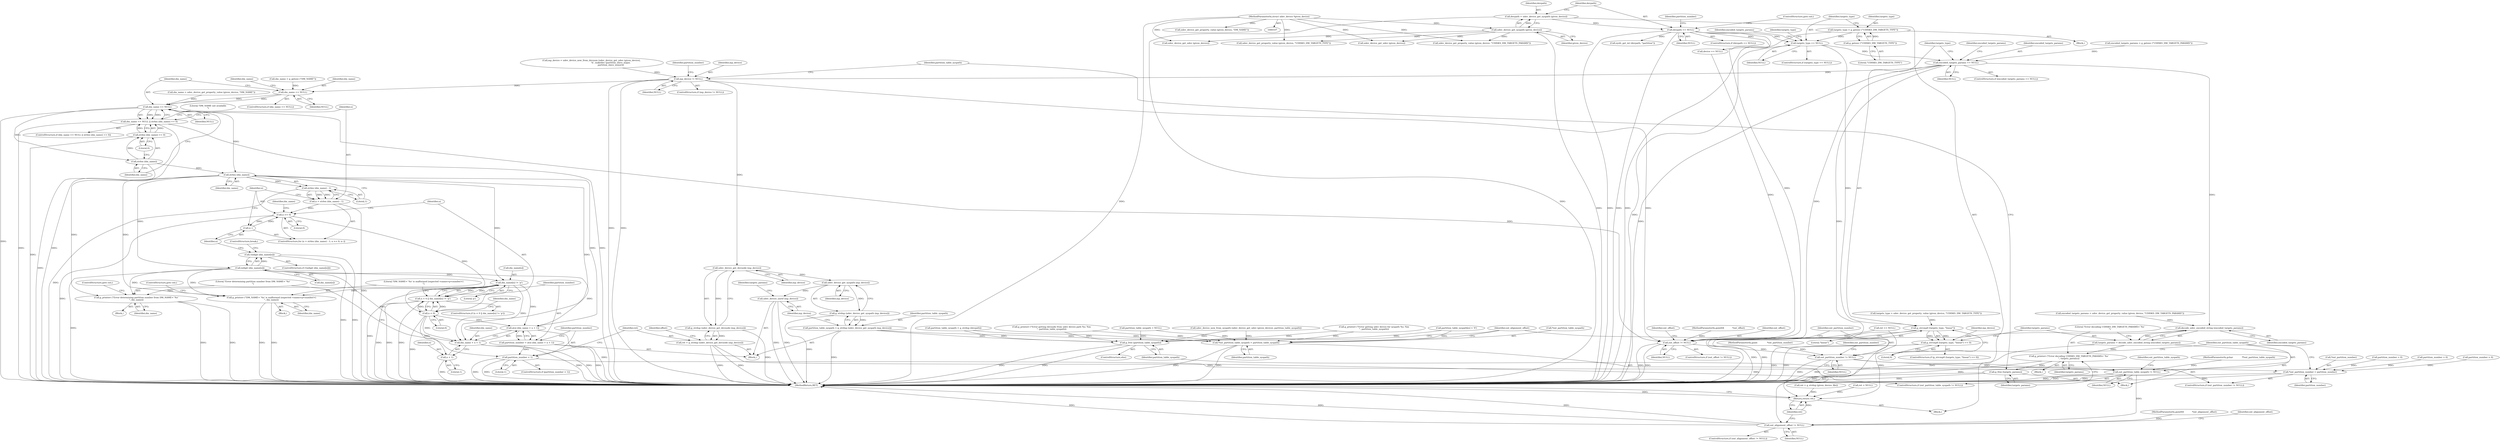 digraph "0_udisks_0fcc7cb3b66f23fac53ae08647aa0007a2bd56c4_0@API" {
"1000237" [label="(Call,targets_type == NULL)"];
"1000232" [label="(Call,targets_type = g_getenv (\"UDISKS_DM_TARGETS_TYPE\"))"];
"1000234" [label="(Call,g_getenv (\"UDISKS_DM_TARGETS_TYPE\"))"];
"1000141" [label="(Call,devpath == NULL)"];
"1000136" [label="(Call,devpath = udev_device_get_syspath (given_device))"];
"1000138" [label="(Call,udev_device_get_syspath (given_device))"];
"1000108" [label="(MethodParameterIn,struct udev_device *given_device)"];
"1000250" [label="(Call,encoded_targets_params == NULL)"];
"1000269" [label="(Call,decode_udev_encoded_string (encoded_targets_params))"];
"1000267" [label="(Call,targets_params = decode_udev_encoded_string (encoded_targets_params))"];
"1000272" [label="(Call,g_printerr (\"Error decoding UDISKS_DM_TARGETS_PARAMS=`%s'\n\", targets_params))"];
"1000275" [label="(Call,g_free (targets_params))"];
"1000290" [label="(Call,mp_device != NULL)"];
"1000304" [label="(Call,dm_name == NULL)"];
"1000314" [label="(Call,dm_name == NULL)"];
"1000313" [label="(Call,dm_name == NULL || strlen (dm_name) == 0)"];
"1000318" [label="(Call,strlen (dm_name))"];
"1000317" [label="(Call,strlen (dm_name) == 0)"];
"1000329" [label="(Call,strlen (dm_name))"];
"1000328" [label="(Call,strlen (dm_name) - 1)"];
"1000326" [label="(Call,n = strlen (dm_name) - 1)"];
"1000332" [label="(Call,n >= 0)"];
"1000335" [label="(Call,n--)"];
"1000347" [label="(Call,n < 0)"];
"1000346" [label="(Call,n < 0 || dm_name[n] != 'p')"];
"1000362" [label="(Call,atoi (dm_name + n + 1))"];
"1000360" [label="(Call,partition_number = atoi (dm_name + n + 1))"];
"1000369" [label="(Call,partition_number < 1)"];
"1000421" [label="(Call,*out_partition_number = partition_number)"];
"1000363" [label="(Call,dm_name + n + 1)"];
"1000365" [label="(Call,n + 1)"];
"1000340" [label="(Call,isdigit (dm_name[n]))"];
"1000339" [label="(Call,!isdigit (dm_name[n]))"];
"1000350" [label="(Call,dm_name[n] != 'p')"];
"1000356" [label="(Call,g_printerr (\"DM_NAME=`%s' is malformed (expected <name>p<number>)\n\", dm_name))"];
"1000373" [label="(Call,g_printerr (\"Error determining partition number from DM_NAME=`%s'\n\", dm_name))"];
"1000410" [label="(Call,out_offset != NULL)"];
"1000418" [label="(Call,out_partition_number != NULL)"];
"1000426" [label="(Call,out_partition_table_syspath != NULL)"];
"1000437" [label="(Call,out_alignment_offset != NULL)"];
"1000380" [label="(Call,udev_device_get_devnode (mp_device))"];
"1000379" [label="(Call,g_strdup (udev_device_get_devnode (mp_device)))"];
"1000377" [label="(Call,ret = g_strdup (udev_device_get_devnode (mp_device)))"];
"1000444" [label="(Return,return ret;)"];
"1000390" [label="(Call,udev_device_get_syspath (mp_device))"];
"1000389" [label="(Call,g_strdup (udev_device_get_syspath (mp_device)))"];
"1000387" [label="(Call,partition_table_syspath = g_strdup (udev_device_get_syspath (mp_device)))"];
"1000429" [label="(Call,*out_partition_table_syspath = partition_table_syspath)"];
"1000434" [label="(Call,g_free (partition_table_syspath))"];
"1000392" [label="(Call,udev_device_unref (mp_device))"];
"1000260" [label="(Call,g_strcmp0 (targets_type, \"linear\"))"];
"1000259" [label="(Call,g_strcmp0 (targets_type, \"linear\") == 0)"];
"1000432" [label="(Identifier,partition_table_syspath)"];
"1000422" [label="(Call,*out_partition_number)"];
"1000351" [label="(Call,dm_name[n])"];
"1000419" [label="(Identifier,out_partition_number)"];
"1000433" [label="(ControlStructure,else)"];
"1000307" [label="(Call,dm_name = udev_device_get_property_value (given_device, \"DM_NAME\"))"];
"1000141" [label="(Call,devpath == NULL)"];
"1000365" [label="(Call,n + 1)"];
"1000387" [label="(Call,partition_table_syspath = g_strdup (udev_device_get_syspath (mp_device)))"];
"1000401" [label="(Call,ret = g_strdup (given_device_file))"];
"1000330" [label="(Identifier,dm_name)"];
"1000327" [label="(Identifier,n)"];
"1000233" [label="(Identifier,targets_type)"];
"1000254" [label="(Identifier,encoded_targets_params)"];
"1000269" [label="(Call,decode_udev_encoded_string (encoded_targets_params))"];
"1000355" [label="(Block,)"];
"1000415" [label="(Identifier,out_offset)"];
"1000212" [label="(Call,g_printerr (\"Error getting devnode from udev device path %s: %m\n\", partition_table_syspath))"];
"1000296" [label="(Call,partition_number = 0)"];
"1000356" [label="(Call,g_printerr (\"DM_NAME=`%s' is malformed (expected <name>p<number>)\n\", dm_name))"];
"1000139" [label="(Identifier,given_device)"];
"1000431" [label="(Identifier,out_partition_table_syspath)"];
"1000242" [label="(Call,udev_device_get_property_value (given_device, \"UDISKS_DM_TARGETS_TYPE\"))"];
"1000272" [label="(Call,g_printerr (\"Error decoding UDISKS_DM_TARGETS_PARAMS=`%s'\n\", targets_params))"];
"1000262" [label="(Literal,\"linear\")"];
"1000255" [label="(Call,udev_device_get_property_value (given_device, \"UDISKS_DM_TARGETS_PARAMS\"))"];
"1000335" [label="(Call,n--)"];
"1000336" [label="(Identifier,n)"];
"1000390" [label="(Call,udev_device_get_syspath (mp_device))"];
"1000377" [label="(Call,ret = g_strdup (udev_device_get_devnode (mp_device)))"];
"1000260" [label="(Call,g_strcmp0 (targets_type, \"linear\"))"];
"1000297" [label="(Identifier,partition_number)"];
"1000188" [label="(Call,udev_device_get_udev (given_device))"];
"1000187" [label="(Call,udev_device_new_from_syspath (udev_device_get_udev (given_device), partition_table_syspath))"];
"1000267" [label="(Call,targets_params = decode_udev_encoded_string (encoded_targets_params))"];
"1000341" [label="(Call,dm_name[n])"];
"1000338" [label="(ControlStructure,if (!isdigit (dm_name[n])))"];
"1000328" [label="(Call,strlen (dm_name) - 1)"];
"1000138" [label="(Call,udev_device_get_syspath (given_device))"];
"1000352" [label="(Identifier,dm_name)"];
"1000354" [label="(Literal,'p')"];
"1000326" [label="(Call,n = strlen (dm_name) - 1)"];
"1000405" [label="(Call,partition_number = 0)"];
"1000346" [label="(Call,n < 0 || dm_name[n] != 'p')"];
"1000434" [label="(Call,g_free (partition_table_syspath))"];
"1000314" [label="(Call,dm_name == NULL)"];
"1000140" [label="(ControlStructure,if (devpath == NULL))"];
"1000348" [label="(Identifier,n)"];
"1000427" [label="(Identifier,out_partition_table_syspath)"];
"1000251" [label="(Identifier,encoded_targets_params)"];
"1000320" [label="(Literal,0)"];
"1000409" [label="(ControlStructure,if (out_offset != NULL))"];
"1000281" [label="(Identifier,mp_device)"];
"1000274" [label="(Identifier,targets_params)"];
"1000361" [label="(Identifier,partition_number)"];
"1000137" [label="(Identifier,devpath)"];
"1000234" [label="(Call,g_getenv (\"UDISKS_DM_TARGETS_TYPE\"))"];
"1000372" [label="(Block,)"];
"1000261" [label="(Identifier,targets_type)"];
"1000318" [label="(Call,strlen (dm_name))"];
"1000258" [label="(ControlStructure,if (g_strcmp0 (targets_type, \"linear\") == 0))"];
"1000362" [label="(Call,atoi (dm_name + n + 1))"];
"1000147" [label="(Call,sysfs_get_int (devpath, \"partition\"))"];
"1000146" [label="(Identifier,partition_number)"];
"1000273" [label="(Literal,\"Error decoding UDISKS_DM_TARGETS_PARAMS=`%s'\n\")"];
"1000375" [label="(Identifier,dm_name)"];
"1000268" [label="(Identifier,targets_params)"];
"1000435" [label="(Identifier,partition_table_syspath)"];
"1000323" [label="(Literal,\"DM_NAME not available\n\")"];
"1000349" [label="(Literal,0)"];
"1000306" [label="(Identifier,NULL)"];
"1000127" [label="(Call,ret = NULL)"];
"1000241" [label="(Identifier,targets_type)"];
"1000380" [label="(Call,udev_device_get_devnode (mp_device))"];
"1000342" [label="(Identifier,dm_name)"];
"1000304" [label="(Call,dm_name == NULL)"];
"1000292" [label="(Identifier,NULL)"];
"1000270" [label="(Identifier,encoded_targets_params)"];
"1000275" [label="(Call,g_free (targets_params))"];
"1000367" [label="(Literal,1)"];
"1000143" [label="(Identifier,NULL)"];
"1000360" [label="(Call,partition_number = atoi (dm_name + n + 1))"];
"1000371" [label="(Literal,1)"];
"1000331" [label="(Literal,1)"];
"1000359" [label="(ControlStructure,goto out;)"];
"1000437" [label="(Call,out_alignment_offset != NULL)"];
"1000299" [label="(Call,dm_name = g_getenv (\"DM_NAME\"))"];
"1000376" [label="(ControlStructure,goto out;)"];
"1000113" [label="(MethodParameterIn,guint              *out_partition_number)"];
"1000357" [label="(Literal,\"DM_NAME=`%s' is malformed (expected <name>p<number>)\n\")"];
"1000428" [label="(Identifier,NULL)"];
"1000259" [label="(Call,g_strcmp0 (targets_type, \"linear\") == 0)"];
"1000315" [label="(Identifier,dm_name)"];
"1000240" [label="(Call,targets_type = udev_device_get_property_value (given_device, \"UDISKS_DM_TARGETS_TYPE\"))"];
"1000236" [label="(ControlStructure,if (targets_type == NULL))"];
"1000280" [label="(Call,mp_device = udev_device_new_from_devnum (udev_device_get_udev (given_device), \n                                                       'b', makedev (partition_slave_major,\n                                                       partition_slave_minor)))"];
"1000235" [label="(Literal,\"UDISKS_DM_TARGETS_TYPE\")"];
"1000290" [label="(Call,mp_device != NULL)"];
"1000196" [label="(Call,g_printerr (\"Error getting udev device for syspath %s: %m\n\", partition_table_syspath))"];
"1000425" [label="(ControlStructure,if (out_partition_table_syspath != NULL))"];
"1000334" [label="(Literal,0)"];
"1000423" [label="(Identifier,out_partition_number)"];
"1000309" [label="(Call,udev_device_get_property_value (given_device, \"DM_NAME\"))"];
"1000144" [label="(ControlStructure,goto out;)"];
"1000347" [label="(Call,n < 0)"];
"1000436" [label="(ControlStructure,if (out_alignment_offset != NULL))"];
"1000316" [label="(Identifier,NULL)"];
"1000283" [label="(Call,udev_device_get_udev (given_device))"];
"1000252" [label="(Identifier,NULL)"];
"1000421" [label="(Call,*out_partition_number = partition_number)"];
"1000289" [label="(ControlStructure,if (mp_device != NULL))"];
"1000305" [label="(Identifier,dm_name)"];
"1000389" [label="(Call,g_strdup (udev_device_get_syspath (mp_device)))"];
"1000151" [label="(Call,partition_number > 0)"];
"1000339" [label="(Call,!isdigit (dm_name[n]))"];
"1000430" [label="(Call,*out_partition_table_syspath)"];
"1000303" [label="(ControlStructure,if (dm_name == NULL))"];
"1000446" [label="(MethodReturn,RET)"];
"1000370" [label="(Identifier,partition_number)"];
"1000383" [label="(Identifier,offset)"];
"1000229" [label="(Block,)"];
"1000340" [label="(Call,isdigit (dm_name[n]))"];
"1000373" [label="(Call,g_printerr (\"Error determining partition number from DM_NAME=`%s'\n\", dm_name))"];
"1000332" [label="(Call,n >= 0)"];
"1000364" [label="(Identifier,dm_name)"];
"1000412" [label="(Identifier,NULL)"];
"1000192" [label="(Call,device == NULL)"];
"1000112" [label="(MethodParameterIn,guint64            *out_alignment_offset)"];
"1000438" [label="(Identifier,out_alignment_offset)"];
"1000424" [label="(Identifier,partition_number)"];
"1000245" [label="(Call,encoded_targets_params = g_getenv (\"UDISKS_DM_TARGETS_PARAMS\"))"];
"1000417" [label="(ControlStructure,if (out_partition_number != NULL))"];
"1000391" [label="(Identifier,mp_device)"];
"1000249" [label="(ControlStructure,if (encoded_targets_params == NULL))"];
"1000429" [label="(Call,*out_partition_table_syspath = partition_table_syspath)"];
"1000444" [label="(Return,return ret;)"];
"1000363" [label="(Call,dm_name + n + 1)"];
"1000397" [label="(Call,partition_table_syspath = g_strdup (devpath))"];
"1000398" [label="(Identifier,partition_table_syspath)"];
"1000271" [label="(Block,)"];
"1000368" [label="(ControlStructure,if (partition_number < 1))"];
"1000111" [label="(MethodParameterIn,guint64            *out_offset)"];
"1000237" [label="(Call,targets_type == NULL)"];
"1000439" [label="(Identifier,NULL)"];
"1000246" [label="(Identifier,encoded_targets_params)"];
"1000445" [label="(Identifier,ret)"];
"1000381" [label="(Identifier,mp_device)"];
"1000142" [label="(Identifier,devpath)"];
"1000369" [label="(Call,partition_number < 1)"];
"1000325" [label="(ControlStructure,for (n = strlen (dm_name) - 1; n >= 0; n--))"];
"1000130" [label="(Call,partition_table_syspath = NULL)"];
"1000312" [label="(ControlStructure,if (dm_name == NULL || strlen (dm_name) == 0))"];
"1000238" [label="(Identifier,targets_type)"];
"1000250" [label="(Call,encoded_targets_params == NULL)"];
"1000308" [label="(Identifier,dm_name)"];
"1000253" [label="(Call,encoded_targets_params = udev_device_get_property_value (given_device, \"UDISKS_DM_TARGETS_PARAMS\"))"];
"1000291" [label="(Identifier,mp_device)"];
"1000317" [label="(Call,strlen (dm_name) == 0)"];
"1000329" [label="(Call,strlen (dm_name))"];
"1000208" [label="(Call,ret == NULL)"];
"1000180" [label="(Call,partition_table_syspath[n] = '\0')"];
"1000442" [label="(Identifier,out_alignment_offset)"];
"1000276" [label="(Identifier,targets_params)"];
"1000232" [label="(Call,targets_type = g_getenv (\"UDISKS_DM_TARGETS_TYPE\"))"];
"1000374" [label="(Literal,\"Error determining partition number from DM_NAME=`%s'\n\")"];
"1000392" [label="(Call,udev_device_unref (mp_device))"];
"1000393" [label="(Identifier,mp_device)"];
"1000410" [label="(Call,out_offset != NULL)"];
"1000388" [label="(Identifier,partition_table_syspath)"];
"1000114" [label="(Block,)"];
"1000358" [label="(Identifier,dm_name)"];
"1000395" [label="(Identifier,targets_params)"];
"1000264" [label="(Block,)"];
"1000313" [label="(Call,dm_name == NULL || strlen (dm_name) == 0)"];
"1000418" [label="(Call,out_partition_number != NULL)"];
"1000136" [label="(Call,devpath = udev_device_get_syspath (given_device))"];
"1000350" [label="(Call,dm_name[n] != 'p')"];
"1000293" [label="(Block,)"];
"1000378" [label="(Identifier,ret)"];
"1000379" [label="(Call,g_strdup (udev_device_get_devnode (mp_device)))"];
"1000345" [label="(ControlStructure,if (n < 0 || dm_name[n] != 'p'))"];
"1000319" [label="(Identifier,dm_name)"];
"1000426" [label="(Call,out_partition_table_syspath != NULL)"];
"1000263" [label="(Literal,0)"];
"1000333" [label="(Identifier,n)"];
"1000344" [label="(ControlStructure,break;)"];
"1000366" [label="(Identifier,n)"];
"1000108" [label="(MethodParameterIn,struct udev_device *given_device)"];
"1000420" [label="(Identifier,NULL)"];
"1000239" [label="(Identifier,NULL)"];
"1000411" [label="(Identifier,out_offset)"];
"1000110" [label="(MethodParameterIn,gchar             **out_partition_table_syspath)"];
"1000237" -> "1000236"  [label="AST: "];
"1000237" -> "1000239"  [label="CFG: "];
"1000238" -> "1000237"  [label="AST: "];
"1000239" -> "1000237"  [label="AST: "];
"1000241" -> "1000237"  [label="CFG: "];
"1000246" -> "1000237"  [label="CFG: "];
"1000237" -> "1000446"  [label="DDG: "];
"1000232" -> "1000237"  [label="DDG: "];
"1000141" -> "1000237"  [label="DDG: "];
"1000237" -> "1000250"  [label="DDG: "];
"1000237" -> "1000260"  [label="DDG: "];
"1000232" -> "1000229"  [label="AST: "];
"1000232" -> "1000234"  [label="CFG: "];
"1000233" -> "1000232"  [label="AST: "];
"1000234" -> "1000232"  [label="AST: "];
"1000238" -> "1000232"  [label="CFG: "];
"1000232" -> "1000446"  [label="DDG: "];
"1000234" -> "1000232"  [label="DDG: "];
"1000234" -> "1000235"  [label="CFG: "];
"1000235" -> "1000234"  [label="AST: "];
"1000141" -> "1000140"  [label="AST: "];
"1000141" -> "1000143"  [label="CFG: "];
"1000142" -> "1000141"  [label="AST: "];
"1000143" -> "1000141"  [label="AST: "];
"1000144" -> "1000141"  [label="CFG: "];
"1000146" -> "1000141"  [label="CFG: "];
"1000141" -> "1000446"  [label="DDG: "];
"1000141" -> "1000446"  [label="DDG: "];
"1000136" -> "1000141"  [label="DDG: "];
"1000141" -> "1000147"  [label="DDG: "];
"1000141" -> "1000192"  [label="DDG: "];
"1000141" -> "1000410"  [label="DDG: "];
"1000136" -> "1000114"  [label="AST: "];
"1000136" -> "1000138"  [label="CFG: "];
"1000137" -> "1000136"  [label="AST: "];
"1000138" -> "1000136"  [label="AST: "];
"1000142" -> "1000136"  [label="CFG: "];
"1000136" -> "1000446"  [label="DDG: "];
"1000138" -> "1000136"  [label="DDG: "];
"1000138" -> "1000139"  [label="CFG: "];
"1000139" -> "1000138"  [label="AST: "];
"1000138" -> "1000446"  [label="DDG: "];
"1000108" -> "1000138"  [label="DDG: "];
"1000138" -> "1000188"  [label="DDG: "];
"1000138" -> "1000242"  [label="DDG: "];
"1000138" -> "1000255"  [label="DDG: "];
"1000138" -> "1000283"  [label="DDG: "];
"1000108" -> "1000107"  [label="AST: "];
"1000108" -> "1000446"  [label="DDG: "];
"1000108" -> "1000188"  [label="DDG: "];
"1000108" -> "1000242"  [label="DDG: "];
"1000108" -> "1000255"  [label="DDG: "];
"1000108" -> "1000283"  [label="DDG: "];
"1000108" -> "1000309"  [label="DDG: "];
"1000250" -> "1000249"  [label="AST: "];
"1000250" -> "1000252"  [label="CFG: "];
"1000251" -> "1000250"  [label="AST: "];
"1000252" -> "1000250"  [label="AST: "];
"1000254" -> "1000250"  [label="CFG: "];
"1000261" -> "1000250"  [label="CFG: "];
"1000250" -> "1000446"  [label="DDG: "];
"1000250" -> "1000446"  [label="DDG: "];
"1000245" -> "1000250"  [label="DDG: "];
"1000250" -> "1000269"  [label="DDG: "];
"1000250" -> "1000290"  [label="DDG: "];
"1000250" -> "1000410"  [label="DDG: "];
"1000269" -> "1000267"  [label="AST: "];
"1000269" -> "1000270"  [label="CFG: "];
"1000270" -> "1000269"  [label="AST: "];
"1000267" -> "1000269"  [label="CFG: "];
"1000269" -> "1000446"  [label="DDG: "];
"1000269" -> "1000267"  [label="DDG: "];
"1000253" -> "1000269"  [label="DDG: "];
"1000267" -> "1000264"  [label="AST: "];
"1000268" -> "1000267"  [label="AST: "];
"1000273" -> "1000267"  [label="CFG: "];
"1000267" -> "1000446"  [label="DDG: "];
"1000267" -> "1000272"  [label="DDG: "];
"1000272" -> "1000271"  [label="AST: "];
"1000272" -> "1000274"  [label="CFG: "];
"1000273" -> "1000272"  [label="AST: "];
"1000274" -> "1000272"  [label="AST: "];
"1000276" -> "1000272"  [label="CFG: "];
"1000272" -> "1000446"  [label="DDG: "];
"1000272" -> "1000275"  [label="DDG: "];
"1000275" -> "1000264"  [label="AST: "];
"1000275" -> "1000276"  [label="CFG: "];
"1000276" -> "1000275"  [label="AST: "];
"1000398" -> "1000275"  [label="CFG: "];
"1000275" -> "1000446"  [label="DDG: "];
"1000275" -> "1000446"  [label="DDG: "];
"1000290" -> "1000289"  [label="AST: "];
"1000290" -> "1000292"  [label="CFG: "];
"1000291" -> "1000290"  [label="AST: "];
"1000292" -> "1000290"  [label="AST: "];
"1000297" -> "1000290"  [label="CFG: "];
"1000398" -> "1000290"  [label="CFG: "];
"1000290" -> "1000446"  [label="DDG: "];
"1000290" -> "1000446"  [label="DDG: "];
"1000280" -> "1000290"  [label="DDG: "];
"1000290" -> "1000304"  [label="DDG: "];
"1000290" -> "1000380"  [label="DDG: "];
"1000290" -> "1000410"  [label="DDG: "];
"1000304" -> "1000303"  [label="AST: "];
"1000304" -> "1000306"  [label="CFG: "];
"1000305" -> "1000304"  [label="AST: "];
"1000306" -> "1000304"  [label="AST: "];
"1000308" -> "1000304"  [label="CFG: "];
"1000315" -> "1000304"  [label="CFG: "];
"1000299" -> "1000304"  [label="DDG: "];
"1000304" -> "1000314"  [label="DDG: "];
"1000304" -> "1000314"  [label="DDG: "];
"1000314" -> "1000313"  [label="AST: "];
"1000314" -> "1000316"  [label="CFG: "];
"1000315" -> "1000314"  [label="AST: "];
"1000316" -> "1000314"  [label="AST: "];
"1000319" -> "1000314"  [label="CFG: "];
"1000313" -> "1000314"  [label="CFG: "];
"1000314" -> "1000446"  [label="DDG: "];
"1000314" -> "1000313"  [label="DDG: "];
"1000314" -> "1000313"  [label="DDG: "];
"1000307" -> "1000314"  [label="DDG: "];
"1000314" -> "1000318"  [label="DDG: "];
"1000314" -> "1000329"  [label="DDG: "];
"1000314" -> "1000410"  [label="DDG: "];
"1000313" -> "1000312"  [label="AST: "];
"1000313" -> "1000317"  [label="CFG: "];
"1000317" -> "1000313"  [label="AST: "];
"1000323" -> "1000313"  [label="CFG: "];
"1000327" -> "1000313"  [label="CFG: "];
"1000313" -> "1000446"  [label="DDG: "];
"1000313" -> "1000446"  [label="DDG: "];
"1000313" -> "1000446"  [label="DDG: "];
"1000317" -> "1000313"  [label="DDG: "];
"1000317" -> "1000313"  [label="DDG: "];
"1000318" -> "1000317"  [label="AST: "];
"1000318" -> "1000319"  [label="CFG: "];
"1000319" -> "1000318"  [label="AST: "];
"1000320" -> "1000318"  [label="CFG: "];
"1000318" -> "1000446"  [label="DDG: "];
"1000318" -> "1000317"  [label="DDG: "];
"1000318" -> "1000329"  [label="DDG: "];
"1000317" -> "1000320"  [label="CFG: "];
"1000320" -> "1000317"  [label="AST: "];
"1000317" -> "1000446"  [label="DDG: "];
"1000329" -> "1000328"  [label="AST: "];
"1000329" -> "1000330"  [label="CFG: "];
"1000330" -> "1000329"  [label="AST: "];
"1000331" -> "1000329"  [label="CFG: "];
"1000329" -> "1000328"  [label="DDG: "];
"1000329" -> "1000340"  [label="DDG: "];
"1000329" -> "1000350"  [label="DDG: "];
"1000329" -> "1000356"  [label="DDG: "];
"1000329" -> "1000362"  [label="DDG: "];
"1000329" -> "1000363"  [label="DDG: "];
"1000329" -> "1000373"  [label="DDG: "];
"1000328" -> "1000326"  [label="AST: "];
"1000328" -> "1000331"  [label="CFG: "];
"1000331" -> "1000328"  [label="AST: "];
"1000326" -> "1000328"  [label="CFG: "];
"1000328" -> "1000446"  [label="DDG: "];
"1000328" -> "1000326"  [label="DDG: "];
"1000328" -> "1000326"  [label="DDG: "];
"1000326" -> "1000325"  [label="AST: "];
"1000327" -> "1000326"  [label="AST: "];
"1000333" -> "1000326"  [label="CFG: "];
"1000326" -> "1000446"  [label="DDG: "];
"1000326" -> "1000332"  [label="DDG: "];
"1000332" -> "1000325"  [label="AST: "];
"1000332" -> "1000334"  [label="CFG: "];
"1000333" -> "1000332"  [label="AST: "];
"1000334" -> "1000332"  [label="AST: "];
"1000342" -> "1000332"  [label="CFG: "];
"1000348" -> "1000332"  [label="CFG: "];
"1000332" -> "1000446"  [label="DDG: "];
"1000335" -> "1000332"  [label="DDG: "];
"1000332" -> "1000335"  [label="DDG: "];
"1000332" -> "1000347"  [label="DDG: "];
"1000335" -> "1000325"  [label="AST: "];
"1000335" -> "1000336"  [label="CFG: "];
"1000336" -> "1000335"  [label="AST: "];
"1000333" -> "1000335"  [label="CFG: "];
"1000347" -> "1000346"  [label="AST: "];
"1000347" -> "1000349"  [label="CFG: "];
"1000348" -> "1000347"  [label="AST: "];
"1000349" -> "1000347"  [label="AST: "];
"1000352" -> "1000347"  [label="CFG: "];
"1000346" -> "1000347"  [label="CFG: "];
"1000347" -> "1000446"  [label="DDG: "];
"1000347" -> "1000346"  [label="DDG: "];
"1000347" -> "1000346"  [label="DDG: "];
"1000347" -> "1000362"  [label="DDG: "];
"1000347" -> "1000363"  [label="DDG: "];
"1000347" -> "1000365"  [label="DDG: "];
"1000346" -> "1000345"  [label="AST: "];
"1000346" -> "1000350"  [label="CFG: "];
"1000350" -> "1000346"  [label="AST: "];
"1000357" -> "1000346"  [label="CFG: "];
"1000361" -> "1000346"  [label="CFG: "];
"1000346" -> "1000446"  [label="DDG: "];
"1000346" -> "1000446"  [label="DDG: "];
"1000346" -> "1000446"  [label="DDG: "];
"1000350" -> "1000346"  [label="DDG: "];
"1000350" -> "1000346"  [label="DDG: "];
"1000362" -> "1000360"  [label="AST: "];
"1000362" -> "1000363"  [label="CFG: "];
"1000363" -> "1000362"  [label="AST: "];
"1000360" -> "1000362"  [label="CFG: "];
"1000362" -> "1000446"  [label="DDG: "];
"1000362" -> "1000360"  [label="DDG: "];
"1000350" -> "1000362"  [label="DDG: "];
"1000340" -> "1000362"  [label="DDG: "];
"1000360" -> "1000293"  [label="AST: "];
"1000361" -> "1000360"  [label="AST: "];
"1000370" -> "1000360"  [label="CFG: "];
"1000360" -> "1000446"  [label="DDG: "];
"1000360" -> "1000369"  [label="DDG: "];
"1000369" -> "1000368"  [label="AST: "];
"1000369" -> "1000371"  [label="CFG: "];
"1000370" -> "1000369"  [label="AST: "];
"1000371" -> "1000369"  [label="AST: "];
"1000374" -> "1000369"  [label="CFG: "];
"1000378" -> "1000369"  [label="CFG: "];
"1000369" -> "1000446"  [label="DDG: "];
"1000369" -> "1000446"  [label="DDG: "];
"1000369" -> "1000421"  [label="DDG: "];
"1000421" -> "1000417"  [label="AST: "];
"1000421" -> "1000424"  [label="CFG: "];
"1000422" -> "1000421"  [label="AST: "];
"1000424" -> "1000421"  [label="AST: "];
"1000427" -> "1000421"  [label="CFG: "];
"1000421" -> "1000446"  [label="DDG: "];
"1000421" -> "1000446"  [label="DDG: "];
"1000151" -> "1000421"  [label="DDG: "];
"1000296" -> "1000421"  [label="DDG: "];
"1000405" -> "1000421"  [label="DDG: "];
"1000363" -> "1000365"  [label="CFG: "];
"1000364" -> "1000363"  [label="AST: "];
"1000365" -> "1000363"  [label="AST: "];
"1000363" -> "1000446"  [label="DDG: "];
"1000363" -> "1000446"  [label="DDG: "];
"1000350" -> "1000363"  [label="DDG: "];
"1000340" -> "1000363"  [label="DDG: "];
"1000365" -> "1000367"  [label="CFG: "];
"1000366" -> "1000365"  [label="AST: "];
"1000367" -> "1000365"  [label="AST: "];
"1000365" -> "1000446"  [label="DDG: "];
"1000340" -> "1000339"  [label="AST: "];
"1000340" -> "1000341"  [label="CFG: "];
"1000341" -> "1000340"  [label="AST: "];
"1000339" -> "1000340"  [label="CFG: "];
"1000340" -> "1000446"  [label="DDG: "];
"1000340" -> "1000339"  [label="DDG: "];
"1000340" -> "1000350"  [label="DDG: "];
"1000340" -> "1000356"  [label="DDG: "];
"1000340" -> "1000373"  [label="DDG: "];
"1000339" -> "1000338"  [label="AST: "];
"1000344" -> "1000339"  [label="CFG: "];
"1000336" -> "1000339"  [label="CFG: "];
"1000339" -> "1000446"  [label="DDG: "];
"1000339" -> "1000446"  [label="DDG: "];
"1000350" -> "1000354"  [label="CFG: "];
"1000351" -> "1000350"  [label="AST: "];
"1000354" -> "1000350"  [label="AST: "];
"1000350" -> "1000446"  [label="DDG: "];
"1000350" -> "1000356"  [label="DDG: "];
"1000350" -> "1000373"  [label="DDG: "];
"1000356" -> "1000355"  [label="AST: "];
"1000356" -> "1000358"  [label="CFG: "];
"1000357" -> "1000356"  [label="AST: "];
"1000358" -> "1000356"  [label="AST: "];
"1000359" -> "1000356"  [label="CFG: "];
"1000356" -> "1000446"  [label="DDG: "];
"1000356" -> "1000446"  [label="DDG: "];
"1000373" -> "1000372"  [label="AST: "];
"1000373" -> "1000375"  [label="CFG: "];
"1000374" -> "1000373"  [label="AST: "];
"1000375" -> "1000373"  [label="AST: "];
"1000376" -> "1000373"  [label="CFG: "];
"1000373" -> "1000446"  [label="DDG: "];
"1000373" -> "1000446"  [label="DDG: "];
"1000410" -> "1000409"  [label="AST: "];
"1000410" -> "1000412"  [label="CFG: "];
"1000411" -> "1000410"  [label="AST: "];
"1000412" -> "1000410"  [label="AST: "];
"1000415" -> "1000410"  [label="CFG: "];
"1000419" -> "1000410"  [label="CFG: "];
"1000410" -> "1000446"  [label="DDG: "];
"1000410" -> "1000446"  [label="DDG: "];
"1000111" -> "1000410"  [label="DDG: "];
"1000192" -> "1000410"  [label="DDG: "];
"1000208" -> "1000410"  [label="DDG: "];
"1000410" -> "1000418"  [label="DDG: "];
"1000418" -> "1000417"  [label="AST: "];
"1000418" -> "1000420"  [label="CFG: "];
"1000419" -> "1000418"  [label="AST: "];
"1000420" -> "1000418"  [label="AST: "];
"1000423" -> "1000418"  [label="CFG: "];
"1000427" -> "1000418"  [label="CFG: "];
"1000418" -> "1000446"  [label="DDG: "];
"1000418" -> "1000446"  [label="DDG: "];
"1000113" -> "1000418"  [label="DDG: "];
"1000418" -> "1000426"  [label="DDG: "];
"1000426" -> "1000425"  [label="AST: "];
"1000426" -> "1000428"  [label="CFG: "];
"1000427" -> "1000426"  [label="AST: "];
"1000428" -> "1000426"  [label="AST: "];
"1000431" -> "1000426"  [label="CFG: "];
"1000435" -> "1000426"  [label="CFG: "];
"1000426" -> "1000446"  [label="DDG: "];
"1000426" -> "1000446"  [label="DDG: "];
"1000110" -> "1000426"  [label="DDG: "];
"1000426" -> "1000437"  [label="DDG: "];
"1000437" -> "1000436"  [label="AST: "];
"1000437" -> "1000439"  [label="CFG: "];
"1000438" -> "1000437"  [label="AST: "];
"1000439" -> "1000437"  [label="AST: "];
"1000442" -> "1000437"  [label="CFG: "];
"1000445" -> "1000437"  [label="CFG: "];
"1000437" -> "1000446"  [label="DDG: "];
"1000437" -> "1000446"  [label="DDG: "];
"1000437" -> "1000446"  [label="DDG: "];
"1000112" -> "1000437"  [label="DDG: "];
"1000380" -> "1000379"  [label="AST: "];
"1000380" -> "1000381"  [label="CFG: "];
"1000381" -> "1000380"  [label="AST: "];
"1000379" -> "1000380"  [label="CFG: "];
"1000380" -> "1000379"  [label="DDG: "];
"1000380" -> "1000390"  [label="DDG: "];
"1000379" -> "1000377"  [label="AST: "];
"1000377" -> "1000379"  [label="CFG: "];
"1000379" -> "1000446"  [label="DDG: "];
"1000379" -> "1000377"  [label="DDG: "];
"1000377" -> "1000293"  [label="AST: "];
"1000378" -> "1000377"  [label="AST: "];
"1000383" -> "1000377"  [label="CFG: "];
"1000377" -> "1000446"  [label="DDG: "];
"1000377" -> "1000446"  [label="DDG: "];
"1000377" -> "1000444"  [label="DDG: "];
"1000444" -> "1000114"  [label="AST: "];
"1000444" -> "1000445"  [label="CFG: "];
"1000445" -> "1000444"  [label="AST: "];
"1000446" -> "1000444"  [label="CFG: "];
"1000444" -> "1000446"  [label="DDG: "];
"1000445" -> "1000444"  [label="DDG: "];
"1000208" -> "1000444"  [label="DDG: "];
"1000401" -> "1000444"  [label="DDG: "];
"1000127" -> "1000444"  [label="DDG: "];
"1000390" -> "1000389"  [label="AST: "];
"1000390" -> "1000391"  [label="CFG: "];
"1000391" -> "1000390"  [label="AST: "];
"1000389" -> "1000390"  [label="CFG: "];
"1000390" -> "1000389"  [label="DDG: "];
"1000390" -> "1000392"  [label="DDG: "];
"1000389" -> "1000387"  [label="AST: "];
"1000387" -> "1000389"  [label="CFG: "];
"1000389" -> "1000446"  [label="DDG: "];
"1000389" -> "1000387"  [label="DDG: "];
"1000387" -> "1000293"  [label="AST: "];
"1000388" -> "1000387"  [label="AST: "];
"1000393" -> "1000387"  [label="CFG: "];
"1000387" -> "1000446"  [label="DDG: "];
"1000387" -> "1000429"  [label="DDG: "];
"1000387" -> "1000434"  [label="DDG: "];
"1000429" -> "1000425"  [label="AST: "];
"1000429" -> "1000432"  [label="CFG: "];
"1000430" -> "1000429"  [label="AST: "];
"1000432" -> "1000429"  [label="AST: "];
"1000438" -> "1000429"  [label="CFG: "];
"1000429" -> "1000446"  [label="DDG: "];
"1000429" -> "1000446"  [label="DDG: "];
"1000397" -> "1000429"  [label="DDG: "];
"1000187" -> "1000429"  [label="DDG: "];
"1000212" -> "1000429"  [label="DDG: "];
"1000180" -> "1000429"  [label="DDG: "];
"1000130" -> "1000429"  [label="DDG: "];
"1000196" -> "1000429"  [label="DDG: "];
"1000434" -> "1000433"  [label="AST: "];
"1000434" -> "1000435"  [label="CFG: "];
"1000435" -> "1000434"  [label="AST: "];
"1000438" -> "1000434"  [label="CFG: "];
"1000434" -> "1000446"  [label="DDG: "];
"1000434" -> "1000446"  [label="DDG: "];
"1000397" -> "1000434"  [label="DDG: "];
"1000187" -> "1000434"  [label="DDG: "];
"1000212" -> "1000434"  [label="DDG: "];
"1000180" -> "1000434"  [label="DDG: "];
"1000130" -> "1000434"  [label="DDG: "];
"1000196" -> "1000434"  [label="DDG: "];
"1000392" -> "1000293"  [label="AST: "];
"1000392" -> "1000393"  [label="CFG: "];
"1000393" -> "1000392"  [label="AST: "];
"1000395" -> "1000392"  [label="CFG: "];
"1000392" -> "1000446"  [label="DDG: "];
"1000392" -> "1000446"  [label="DDG: "];
"1000260" -> "1000259"  [label="AST: "];
"1000260" -> "1000262"  [label="CFG: "];
"1000261" -> "1000260"  [label="AST: "];
"1000262" -> "1000260"  [label="AST: "];
"1000263" -> "1000260"  [label="CFG: "];
"1000260" -> "1000446"  [label="DDG: "];
"1000260" -> "1000259"  [label="DDG: "];
"1000260" -> "1000259"  [label="DDG: "];
"1000240" -> "1000260"  [label="DDG: "];
"1000259" -> "1000258"  [label="AST: "];
"1000259" -> "1000263"  [label="CFG: "];
"1000263" -> "1000259"  [label="AST: "];
"1000268" -> "1000259"  [label="CFG: "];
"1000281" -> "1000259"  [label="CFG: "];
"1000259" -> "1000446"  [label="DDG: "];
"1000259" -> "1000446"  [label="DDG: "];
}
